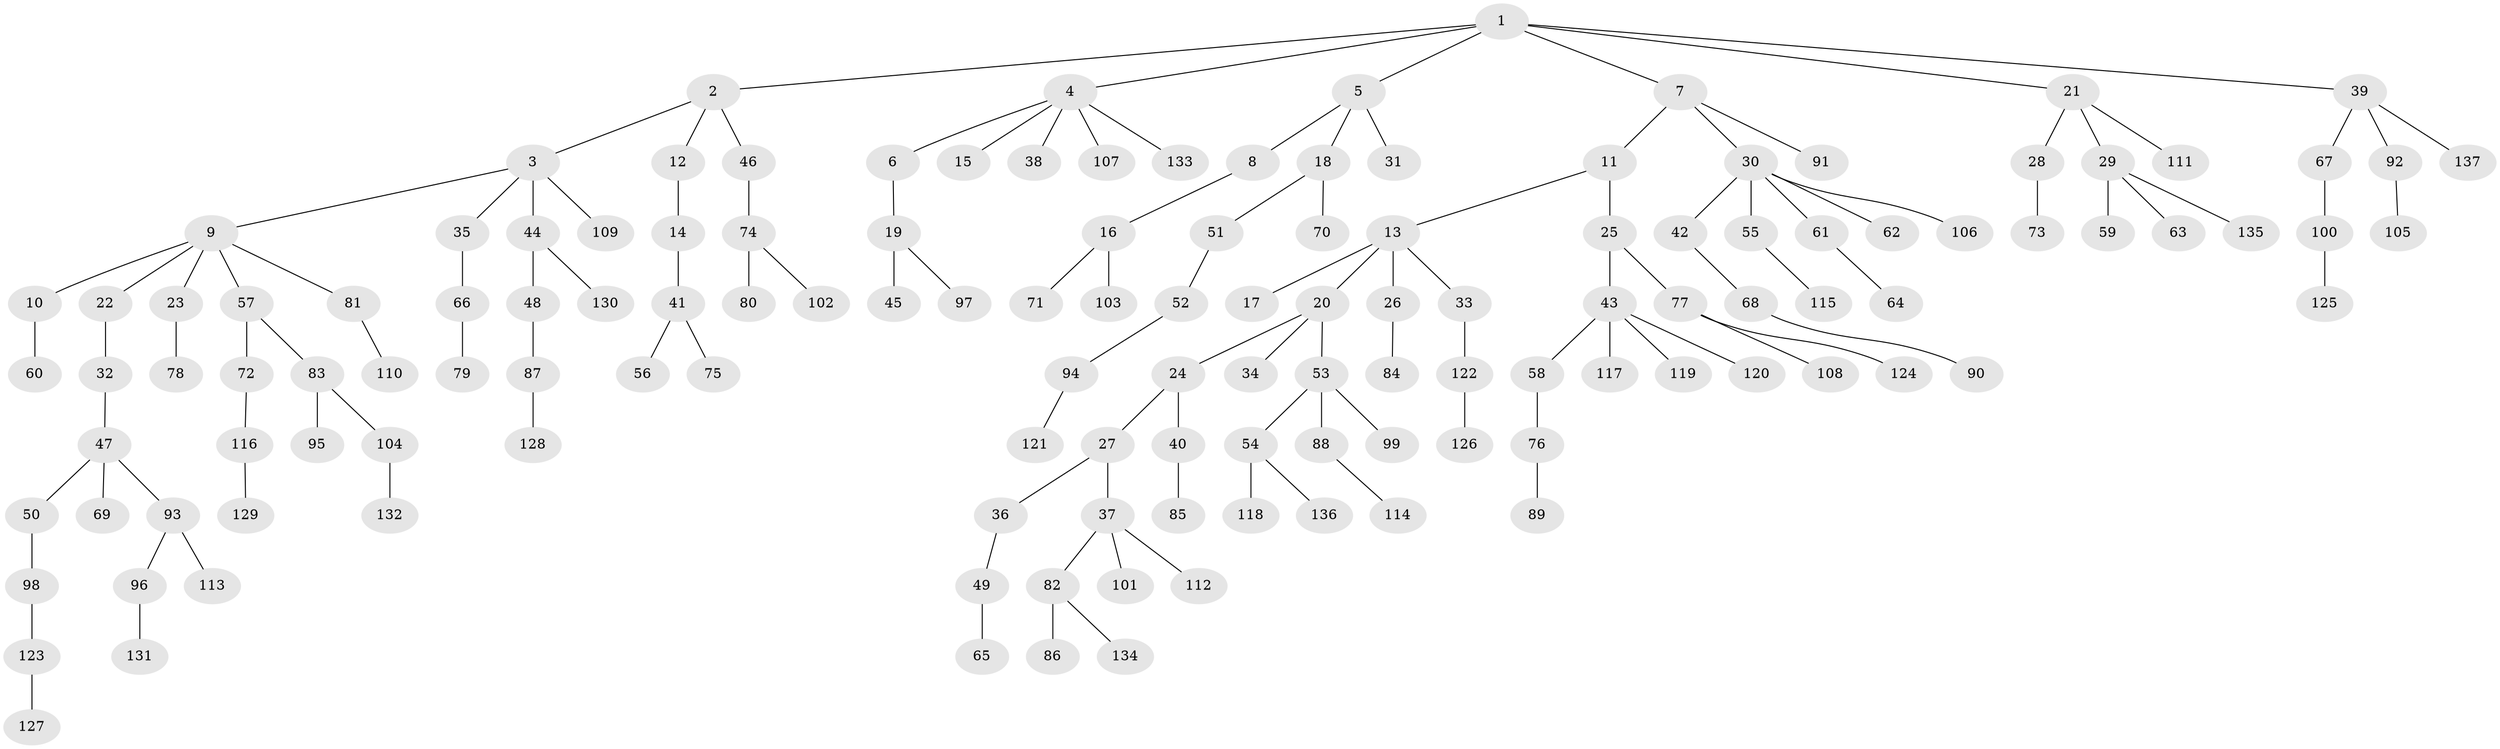 // Generated by graph-tools (version 1.1) at 2025/02/03/09/25 03:02:20]
// undirected, 137 vertices, 136 edges
graph export_dot {
graph [start="1"]
  node [color=gray90,style=filled];
  1;
  2;
  3;
  4;
  5;
  6;
  7;
  8;
  9;
  10;
  11;
  12;
  13;
  14;
  15;
  16;
  17;
  18;
  19;
  20;
  21;
  22;
  23;
  24;
  25;
  26;
  27;
  28;
  29;
  30;
  31;
  32;
  33;
  34;
  35;
  36;
  37;
  38;
  39;
  40;
  41;
  42;
  43;
  44;
  45;
  46;
  47;
  48;
  49;
  50;
  51;
  52;
  53;
  54;
  55;
  56;
  57;
  58;
  59;
  60;
  61;
  62;
  63;
  64;
  65;
  66;
  67;
  68;
  69;
  70;
  71;
  72;
  73;
  74;
  75;
  76;
  77;
  78;
  79;
  80;
  81;
  82;
  83;
  84;
  85;
  86;
  87;
  88;
  89;
  90;
  91;
  92;
  93;
  94;
  95;
  96;
  97;
  98;
  99;
  100;
  101;
  102;
  103;
  104;
  105;
  106;
  107;
  108;
  109;
  110;
  111;
  112;
  113;
  114;
  115;
  116;
  117;
  118;
  119;
  120;
  121;
  122;
  123;
  124;
  125;
  126;
  127;
  128;
  129;
  130;
  131;
  132;
  133;
  134;
  135;
  136;
  137;
  1 -- 2;
  1 -- 4;
  1 -- 5;
  1 -- 7;
  1 -- 21;
  1 -- 39;
  2 -- 3;
  2 -- 12;
  2 -- 46;
  3 -- 9;
  3 -- 35;
  3 -- 44;
  3 -- 109;
  4 -- 6;
  4 -- 15;
  4 -- 38;
  4 -- 107;
  4 -- 133;
  5 -- 8;
  5 -- 18;
  5 -- 31;
  6 -- 19;
  7 -- 11;
  7 -- 30;
  7 -- 91;
  8 -- 16;
  9 -- 10;
  9 -- 22;
  9 -- 23;
  9 -- 57;
  9 -- 81;
  10 -- 60;
  11 -- 13;
  11 -- 25;
  12 -- 14;
  13 -- 17;
  13 -- 20;
  13 -- 26;
  13 -- 33;
  14 -- 41;
  16 -- 71;
  16 -- 103;
  18 -- 51;
  18 -- 70;
  19 -- 45;
  19 -- 97;
  20 -- 24;
  20 -- 34;
  20 -- 53;
  21 -- 28;
  21 -- 29;
  21 -- 111;
  22 -- 32;
  23 -- 78;
  24 -- 27;
  24 -- 40;
  25 -- 43;
  25 -- 77;
  26 -- 84;
  27 -- 36;
  27 -- 37;
  28 -- 73;
  29 -- 59;
  29 -- 63;
  29 -- 135;
  30 -- 42;
  30 -- 55;
  30 -- 61;
  30 -- 62;
  30 -- 106;
  32 -- 47;
  33 -- 122;
  35 -- 66;
  36 -- 49;
  37 -- 82;
  37 -- 101;
  37 -- 112;
  39 -- 67;
  39 -- 92;
  39 -- 137;
  40 -- 85;
  41 -- 56;
  41 -- 75;
  42 -- 68;
  43 -- 58;
  43 -- 117;
  43 -- 119;
  43 -- 120;
  44 -- 48;
  44 -- 130;
  46 -- 74;
  47 -- 50;
  47 -- 69;
  47 -- 93;
  48 -- 87;
  49 -- 65;
  50 -- 98;
  51 -- 52;
  52 -- 94;
  53 -- 54;
  53 -- 88;
  53 -- 99;
  54 -- 118;
  54 -- 136;
  55 -- 115;
  57 -- 72;
  57 -- 83;
  58 -- 76;
  61 -- 64;
  66 -- 79;
  67 -- 100;
  68 -- 90;
  72 -- 116;
  74 -- 80;
  74 -- 102;
  76 -- 89;
  77 -- 108;
  77 -- 124;
  81 -- 110;
  82 -- 86;
  82 -- 134;
  83 -- 95;
  83 -- 104;
  87 -- 128;
  88 -- 114;
  92 -- 105;
  93 -- 96;
  93 -- 113;
  94 -- 121;
  96 -- 131;
  98 -- 123;
  100 -- 125;
  104 -- 132;
  116 -- 129;
  122 -- 126;
  123 -- 127;
}
